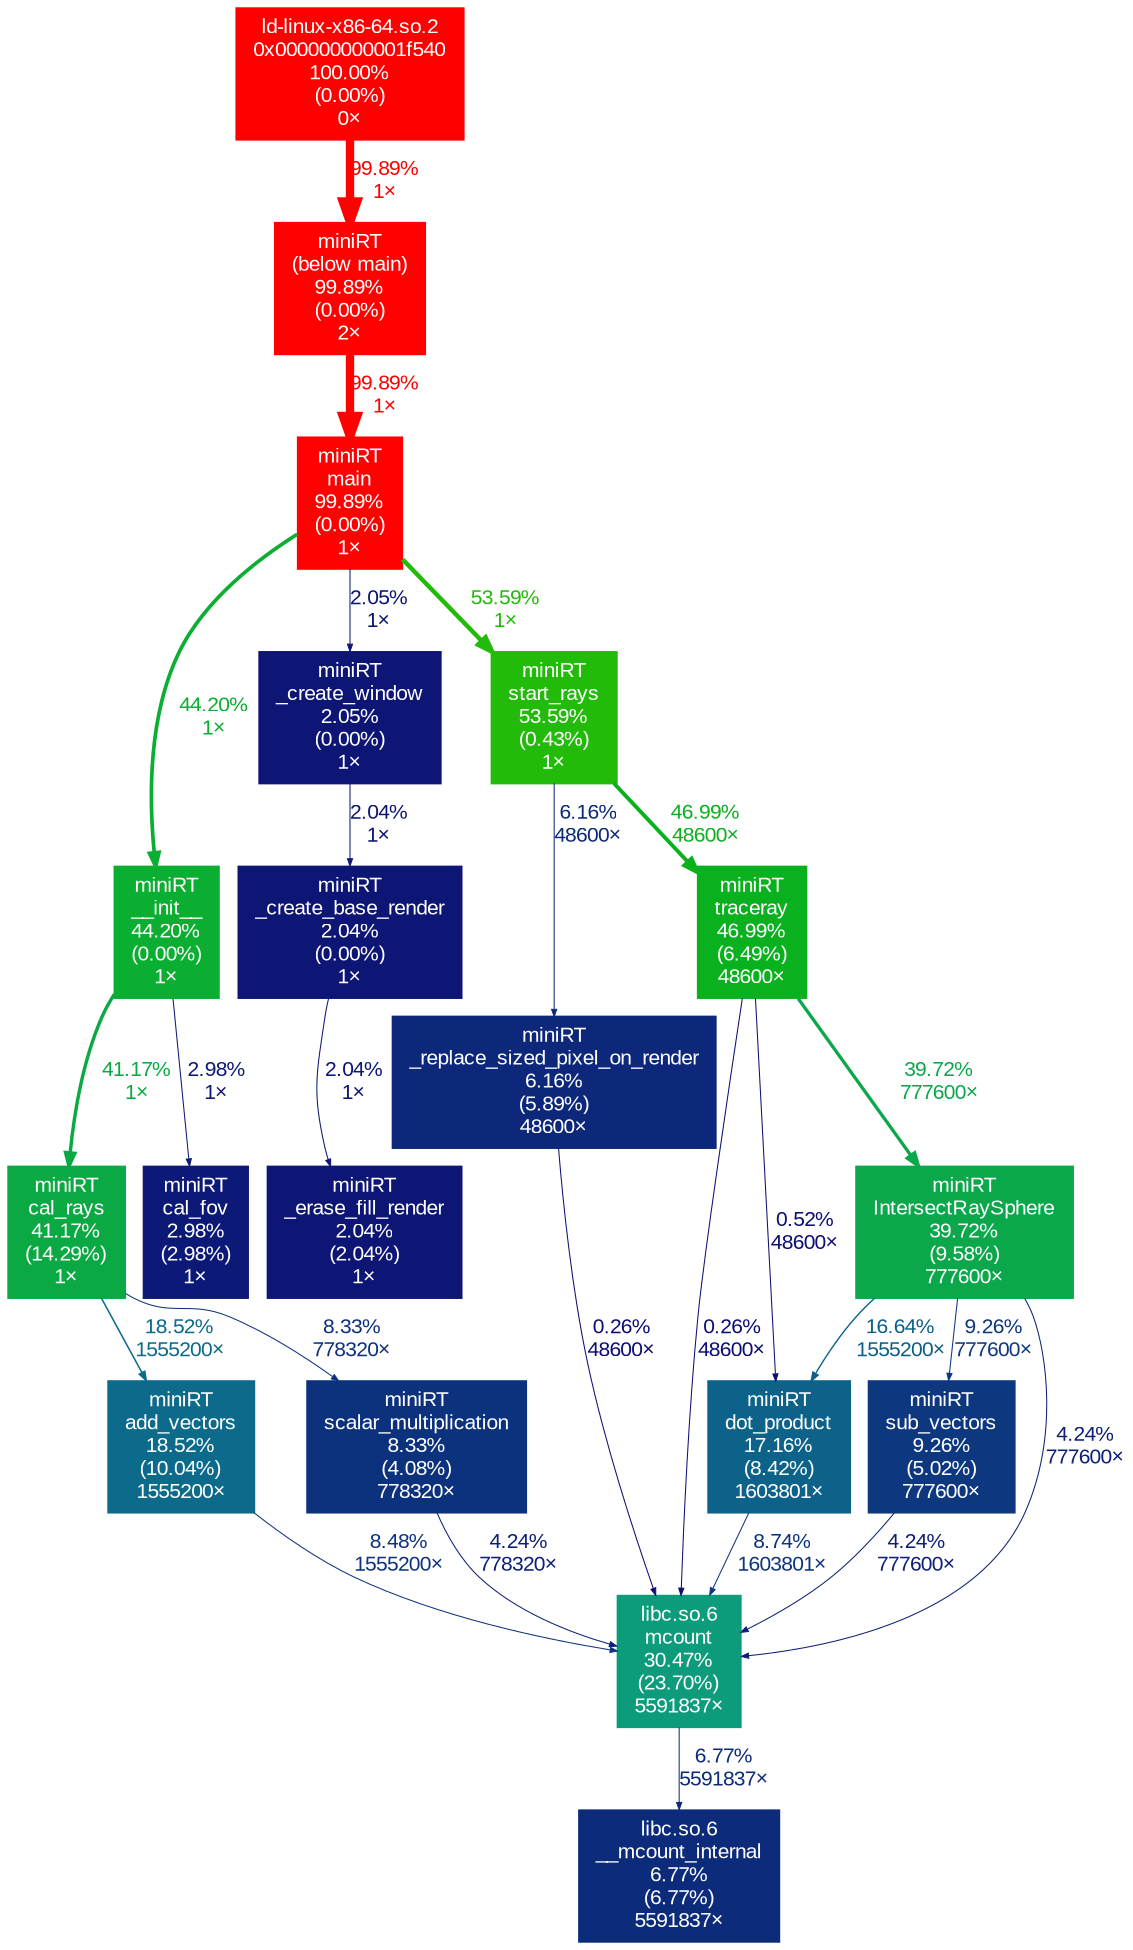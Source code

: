 digraph {
	tooltip=" "
	graph [fontname=Arial, nodesep=0.125, ranksep=0.25];
	node [fontcolor=white, fontname=Arial, height=0, shape=box, style=filled, width=0];
	edge [fontname=Arial];
	"(below main)" [color="#ff0100", fontcolor="#ffffff", fontsize="10.00", label="miniRT\n(below main)\n99.89%\n(0.00%)\n2×"];
	"(below main)" -> main [arrowsize="1.00", color="#ff0100", fontcolor="#ff0100", fontsize="10.00", label="99.89%\n1×", labeldistance="4.00", penwidth="4.00"];
	"0x000000000001f540" [color="#ff0000", fontcolor="#ffffff", fontsize="10.00", label="ld-linux-x86-64.so.2\n0x000000000001f540\n100.00%\n(0.00%)\n0×"];
	"0x000000000001f540" -> "(below main)" [arrowsize="1.00", color="#ff0100", fontcolor="#ff0100", fontsize="10.00", label="99.89%\n1×", labeldistance="4.00", penwidth="4.00"];
	IntersectRaySphere [color="#0ba74b", fontcolor="#ffffff", fontsize="10.00", label="miniRT\nIntersectRaySphere\n39.72%\n(9.58%)\n777600×"];
	IntersectRaySphere -> "dot_product" [arrowsize="0.41", color="#0c5f88", fontcolor="#0c5f88", fontsize="10.00", label="16.64%\n1555200×", labeldistance="0.67", penwidth="0.67"];
	IntersectRaySphere -> mcount [arrowsize="0.35", color="#0d1f78", fontcolor="#0d1f78", fontsize="10.00", label="4.24%\n777600×", labeldistance="0.50", penwidth="0.50"];
	IntersectRaySphere -> "sub_vectors" [arrowsize="0.35", color="#0d377f", fontcolor="#0d377f", fontsize="10.00", label="9.26%\n777600×", labeldistance="0.50", penwidth="0.50"];
	"__init__" [color="#0aae30", fontcolor="#ffffff", fontsize="10.00", label="miniRT\n__init__\n44.20%\n(0.00%)\n1×"];
	"__init__" -> "cal_fov" [arrowsize="0.35", color="#0d1977", fontcolor="#0d1977", fontsize="10.00", label="2.98%\n1×", labeldistance="0.50", penwidth="0.50"];
	"__init__" -> "cal_rays" [arrowsize="0.64", color="#0ba943", fontcolor="#0ba943", fontsize="10.00", label="41.17%\n1×", labeldistance="1.65", penwidth="1.65"];
	"__mcount_internal" [color="#0d2b7b", fontcolor="#ffffff", fontsize="10.00", label="libc.so.6\n__mcount_internal\n6.77%\n(6.77%)\n5591837×"];
	"_create_base_render" [color="#0d1575", fontcolor="#ffffff", fontsize="10.00", label="miniRT\n_create_base_render\n2.04%\n(0.00%)\n1×"];
	"_create_base_render" -> "_erase_fill_render" [arrowsize="0.35", color="#0d1575", fontcolor="#0d1575", fontsize="10.00", label="2.04%\n1×", labeldistance="0.50", penwidth="0.50"];
	"_create_window" [color="#0d1575", fontcolor="#ffffff", fontsize="10.00", label="miniRT\n_create_window\n2.05%\n(0.00%)\n1×"];
	"_create_window" -> "_create_base_render" [arrowsize="0.35", color="#0d1575", fontcolor="#0d1575", fontsize="10.00", label="2.04%\n1×", labeldistance="0.50", penwidth="0.50"];
	"_erase_fill_render" [color="#0d1575", fontcolor="#ffffff", fontsize="10.00", label="miniRT\n_erase_fill_render\n2.04%\n(2.04%)\n1×"];
	"_replace_sized_pixel_on_render" [color="#0d287b", fontcolor="#ffffff", fontsize="10.00", label="miniRT\n_replace_sized_pixel_on_render\n6.16%\n(5.89%)\n48600×"];
	"_replace_sized_pixel_on_render" -> mcount [arrowsize="0.35", color="#0d0e73", fontcolor="#0d0e73", fontsize="10.00", label="0.26%\n48600×", labeldistance="0.50", penwidth="0.50"];
	"add_vectors" [color="#0c6a8b", fontcolor="#ffffff", fontsize="10.00", label="miniRT\nadd_vectors\n18.52%\n(10.04%)\n1555200×"];
	"add_vectors" -> mcount [arrowsize="0.35", color="#0d337e", fontcolor="#0d337e", fontsize="10.00", label="8.48%\n1555200×", labeldistance="0.50", penwidth="0.50"];
	"cal_fov" [color="#0d1977", fontcolor="#ffffff", fontsize="10.00", label="miniRT\ncal_fov\n2.98%\n(2.98%)\n1×"];
	"cal_rays" [color="#0ba943", fontcolor="#ffffff", fontsize="10.00", label="miniRT\ncal_rays\n41.17%\n(14.29%)\n1×"];
	"cal_rays" -> "add_vectors" [arrowsize="0.43", color="#0c6a8b", fontcolor="#0c6a8b", fontsize="10.00", label="18.52%\n1555200×", labeldistance="0.74", penwidth="0.74"];
	"cal_rays" -> "scalar_multiplication" [arrowsize="0.35", color="#0d327d", fontcolor="#0d327d", fontsize="10.00", label="8.33%\n778320×", labeldistance="0.50", penwidth="0.50"];
	"dot_product" [color="#0c6289", fontcolor="#ffffff", fontsize="10.00", label="miniRT\ndot_product\n17.16%\n(8.42%)\n1603801×"];
	"dot_product" -> mcount [arrowsize="0.35", color="#0d347e", fontcolor="#0d347e", fontsize="10.00", label="8.74%\n1603801×", labeldistance="0.50", penwidth="0.50"];
	main [color="#ff0100", fontcolor="#ffffff", fontsize="10.00", label="miniRT\nmain\n99.89%\n(0.00%)\n1×"];
	main -> "__init__" [arrowsize="0.66", color="#0aae30", fontcolor="#0aae30", fontsize="10.00", label="44.20%\n1×", labeldistance="1.77", penwidth="1.77"];
	main -> "_create_window" [arrowsize="0.35", color="#0d1575", fontcolor="#0d1575", fontsize="10.00", label="2.05%\n1×", labeldistance="0.50", penwidth="0.50"];
	main -> "start_rays" [arrowsize="0.73", color="#23bb09", fontcolor="#23bb09", fontsize="10.00", label="53.59%\n1×", labeldistance="2.14", penwidth="2.14"];
	mcount [color="#0c9b7b", fontcolor="#ffffff", fontsize="10.00", label="libc.so.6\nmcount\n30.47%\n(23.70%)\n5591837×"];
	mcount -> "__mcount_internal" [arrowsize="0.35", color="#0d2b7b", fontcolor="#0d2b7b", fontsize="10.00", label="6.77%\n5591837×", labeldistance="0.50", penwidth="0.50"];
	"scalar_multiplication" [color="#0d327d", fontcolor="#ffffff", fontsize="10.00", label="miniRT\nscalar_multiplication\n8.33%\n(4.08%)\n778320×"];
	"scalar_multiplication" -> mcount [arrowsize="0.35", color="#0d1f78", fontcolor="#0d1f78", fontsize="10.00", label="4.24%\n778320×", labeldistance="0.50", penwidth="0.50"];
	"start_rays" [color="#23bb09", fontcolor="#ffffff", fontsize="10.00", label="miniRT\nstart_rays\n53.59%\n(0.43%)\n1×"];
	"start_rays" -> "_replace_sized_pixel_on_render" [arrowsize="0.35", color="#0d287b", fontcolor="#0d287b", fontsize="10.00", label="6.16%\n48600×", labeldistance="0.50", penwidth="0.50"];
	"start_rays" -> traceray [arrowsize="0.69", color="#0ab11e", fontcolor="#0ab11e", fontsize="10.00", label="46.99%\n48600×", labeldistance="1.88", penwidth="1.88"];
	"sub_vectors" [color="#0d377f", fontcolor="#ffffff", fontsize="10.00", label="miniRT\nsub_vectors\n9.26%\n(5.02%)\n777600×"];
	"sub_vectors" -> mcount [arrowsize="0.35", color="#0d1f78", fontcolor="#0d1f78", fontsize="10.00", label="4.24%\n777600×", labeldistance="0.50", penwidth="0.50"];
	traceray [color="#0ab11e", fontcolor="#ffffff", fontsize="10.00", label="miniRT\ntraceray\n46.99%\n(6.49%)\n48600×"];
	traceray -> IntersectRaySphere [arrowsize="0.63", color="#0ba74b", fontcolor="#0ba74b", fontsize="10.00", label="39.72%\n777600×", labeldistance="1.59", penwidth="1.59"];
	traceray -> "dot_product" [arrowsize="0.35", color="#0d0f73", fontcolor="#0d0f73", fontsize="10.00", label="0.52%\n48600×", labeldistance="0.50", penwidth="0.50"];
	traceray -> mcount [arrowsize="0.35", color="#0d0e73", fontcolor="#0d0e73", fontsize="10.00", label="0.26%\n48600×", labeldistance="0.50", penwidth="0.50"];
}
